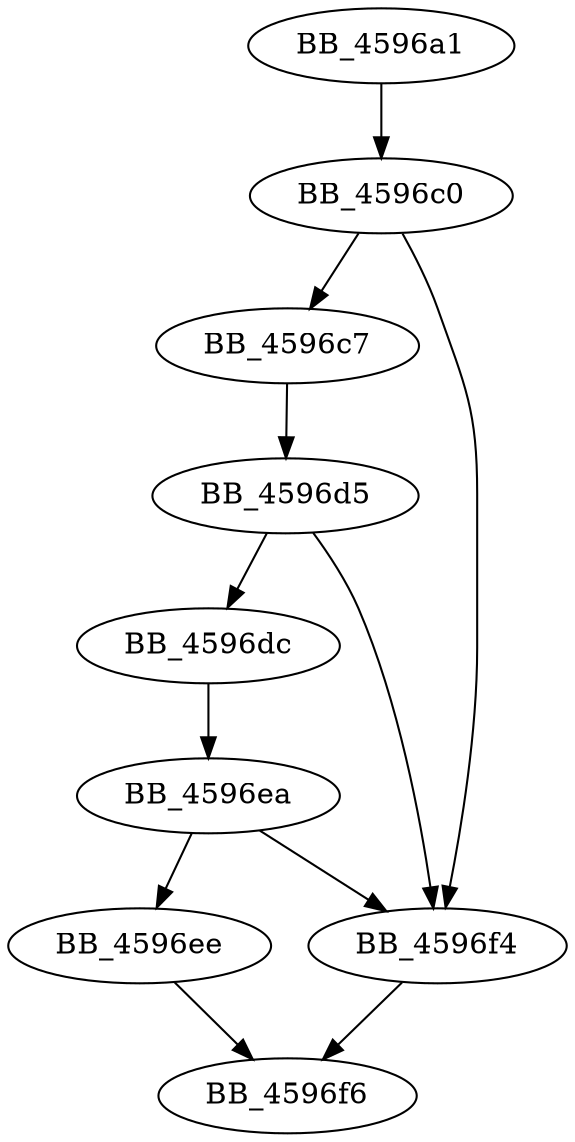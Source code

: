 DiGraph sub_4596A1{
BB_4596a1->BB_4596c0
BB_4596c0->BB_4596c7
BB_4596c0->BB_4596f4
BB_4596c7->BB_4596d5
BB_4596d5->BB_4596dc
BB_4596d5->BB_4596f4
BB_4596dc->BB_4596ea
BB_4596ea->BB_4596ee
BB_4596ea->BB_4596f4
BB_4596ee->BB_4596f6
BB_4596f4->BB_4596f6
}
